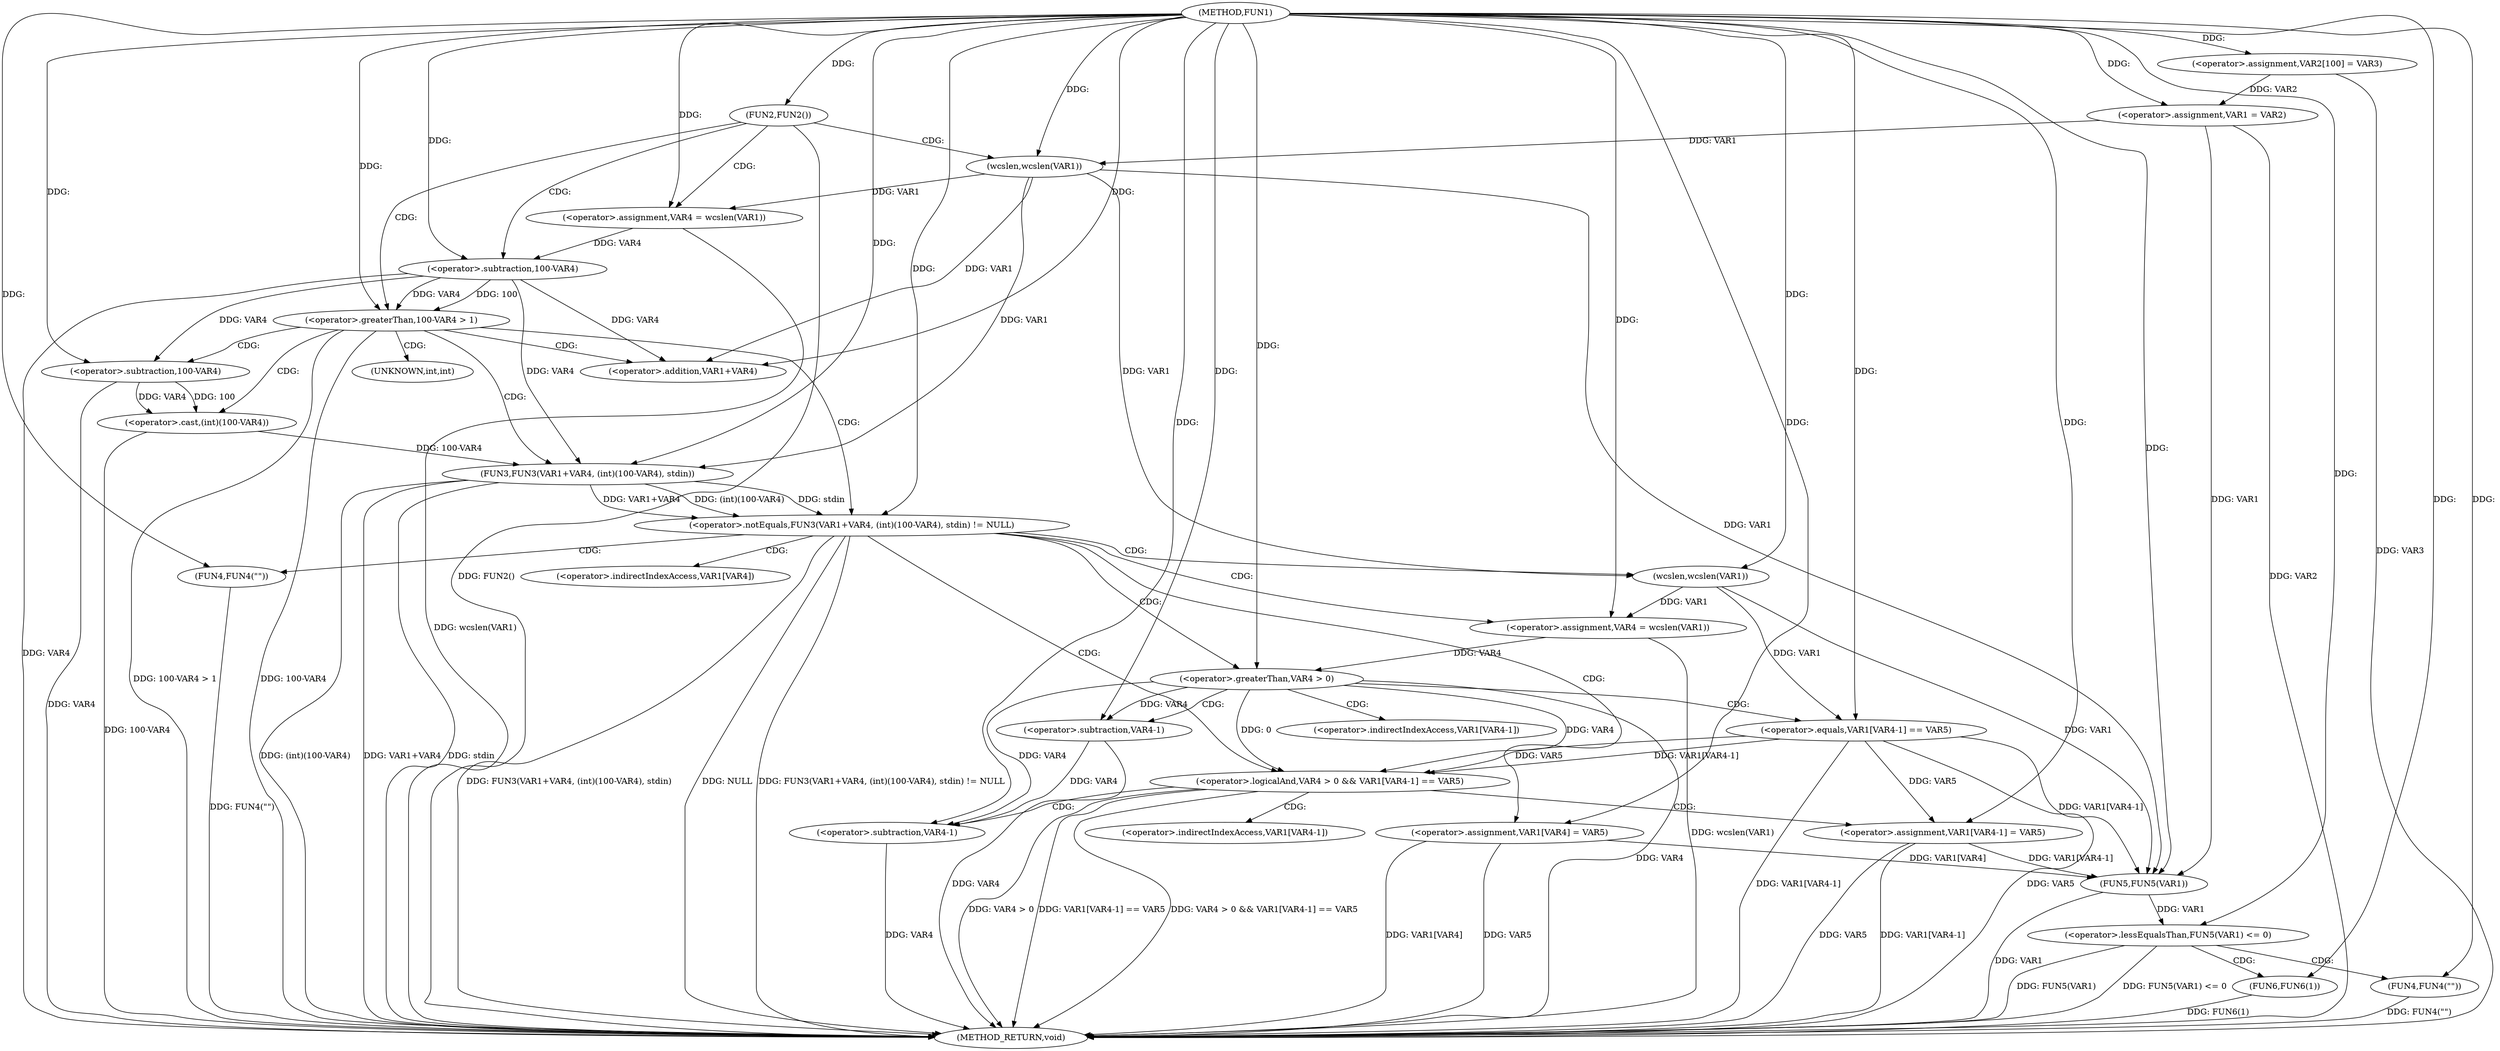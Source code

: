 digraph FUN1 {  
"1000100" [label = "(METHOD,FUN1)" ]
"1000183" [label = "(METHOD_RETURN,void)" ]
"1000104" [label = "(<operator>.assignment,VAR2[100] = VAR3)" ]
"1000107" [label = "(<operator>.assignment,VAR1 = VAR2)" ]
"1000111" [label = "(FUN2,FUN2())" ]
"1000115" [label = "(<operator>.assignment,VAR4 = wcslen(VAR1))" ]
"1000117" [label = "(wcslen,wcslen(VAR1))" ]
"1000120" [label = "(<operator>.greaterThan,100-VAR4 > 1)" ]
"1000121" [label = "(<operator>.subtraction,100-VAR4)" ]
"1000127" [label = "(<operator>.notEquals,FUN3(VAR1+VAR4, (int)(100-VAR4), stdin) != NULL)" ]
"1000128" [label = "(FUN3,FUN3(VAR1+VAR4, (int)(100-VAR4), stdin))" ]
"1000129" [label = "(<operator>.addition,VAR1+VAR4)" ]
"1000132" [label = "(<operator>.cast,(int)(100-VAR4))" ]
"1000134" [label = "(<operator>.subtraction,100-VAR4)" ]
"1000140" [label = "(<operator>.assignment,VAR4 = wcslen(VAR1))" ]
"1000142" [label = "(wcslen,wcslen(VAR1))" ]
"1000145" [label = "(<operator>.logicalAnd,VAR4 > 0 && VAR1[VAR4-1] == VAR5)" ]
"1000146" [label = "(<operator>.greaterThan,VAR4 > 0)" ]
"1000149" [label = "(<operator>.equals,VAR1[VAR4-1] == VAR5)" ]
"1000152" [label = "(<operator>.subtraction,VAR4-1)" ]
"1000157" [label = "(<operator>.assignment,VAR1[VAR4-1] = VAR5)" ]
"1000160" [label = "(<operator>.subtraction,VAR4-1)" ]
"1000166" [label = "(FUN4,FUN4(\"\"))" ]
"1000168" [label = "(<operator>.assignment,VAR1[VAR4] = VAR5)" ]
"1000174" [label = "(<operator>.lessEqualsThan,FUN5(VAR1) <= 0)" ]
"1000175" [label = "(FUN5,FUN5(VAR1))" ]
"1000179" [label = "(FUN4,FUN4(\"\"))" ]
"1000181" [label = "(FUN6,FUN6(1))" ]
"1000133" [label = "(UNKNOWN,int,int)" ]
"1000150" [label = "(<operator>.indirectIndexAccess,VAR1[VAR4-1])" ]
"1000158" [label = "(<operator>.indirectIndexAccess,VAR1[VAR4-1])" ]
"1000169" [label = "(<operator>.indirectIndexAccess,VAR1[VAR4])" ]
  "1000115" -> "1000183"  [ label = "DDG: wcslen(VAR1)"] 
  "1000168" -> "1000183"  [ label = "DDG: VAR1[VAR4]"] 
  "1000181" -> "1000183"  [ label = "DDG: FUN6(1)"] 
  "1000120" -> "1000183"  [ label = "DDG: 100-VAR4 > 1"] 
  "1000149" -> "1000183"  [ label = "DDG: VAR1[VAR4-1]"] 
  "1000168" -> "1000183"  [ label = "DDG: VAR5"] 
  "1000140" -> "1000183"  [ label = "DDG: wcslen(VAR1)"] 
  "1000179" -> "1000183"  [ label = "DDG: FUN4(\"\")"] 
  "1000121" -> "1000183"  [ label = "DDG: VAR4"] 
  "1000128" -> "1000183"  [ label = "DDG: (int)(100-VAR4)"] 
  "1000166" -> "1000183"  [ label = "DDG: FUN4(\"\")"] 
  "1000128" -> "1000183"  [ label = "DDG: VAR1+VAR4"] 
  "1000149" -> "1000183"  [ label = "DDG: VAR5"] 
  "1000157" -> "1000183"  [ label = "DDG: VAR1[VAR4-1]"] 
  "1000132" -> "1000183"  [ label = "DDG: 100-VAR4"] 
  "1000120" -> "1000183"  [ label = "DDG: 100-VAR4"] 
  "1000145" -> "1000183"  [ label = "DDG: VAR1[VAR4-1] == VAR5"] 
  "1000175" -> "1000183"  [ label = "DDG: VAR1"] 
  "1000127" -> "1000183"  [ label = "DDG: FUN3(VAR1+VAR4, (int)(100-VAR4), stdin) != NULL"] 
  "1000152" -> "1000183"  [ label = "DDG: VAR4"] 
  "1000134" -> "1000183"  [ label = "DDG: VAR4"] 
  "1000145" -> "1000183"  [ label = "DDG: VAR4 > 0 && VAR1[VAR4-1] == VAR5"] 
  "1000127" -> "1000183"  [ label = "DDG: FUN3(VAR1+VAR4, (int)(100-VAR4), stdin)"] 
  "1000127" -> "1000183"  [ label = "DDG: NULL"] 
  "1000157" -> "1000183"  [ label = "DDG: VAR5"] 
  "1000145" -> "1000183"  [ label = "DDG: VAR4 > 0"] 
  "1000146" -> "1000183"  [ label = "DDG: VAR4"] 
  "1000111" -> "1000183"  [ label = "DDG: FUN2()"] 
  "1000160" -> "1000183"  [ label = "DDG: VAR4"] 
  "1000174" -> "1000183"  [ label = "DDG: FUN5(VAR1) <= 0"] 
  "1000128" -> "1000183"  [ label = "DDG: stdin"] 
  "1000104" -> "1000183"  [ label = "DDG: VAR3"] 
  "1000174" -> "1000183"  [ label = "DDG: FUN5(VAR1)"] 
  "1000107" -> "1000183"  [ label = "DDG: VAR2"] 
  "1000100" -> "1000104"  [ label = "DDG: "] 
  "1000104" -> "1000107"  [ label = "DDG: VAR2"] 
  "1000100" -> "1000107"  [ label = "DDG: "] 
  "1000100" -> "1000111"  [ label = "DDG: "] 
  "1000117" -> "1000115"  [ label = "DDG: VAR1"] 
  "1000100" -> "1000115"  [ label = "DDG: "] 
  "1000107" -> "1000117"  [ label = "DDG: VAR1"] 
  "1000100" -> "1000117"  [ label = "DDG: "] 
  "1000121" -> "1000120"  [ label = "DDG: 100"] 
  "1000121" -> "1000120"  [ label = "DDG: VAR4"] 
  "1000100" -> "1000121"  [ label = "DDG: "] 
  "1000115" -> "1000121"  [ label = "DDG: VAR4"] 
  "1000100" -> "1000120"  [ label = "DDG: "] 
  "1000128" -> "1000127"  [ label = "DDG: VAR1+VAR4"] 
  "1000128" -> "1000127"  [ label = "DDG: (int)(100-VAR4)"] 
  "1000128" -> "1000127"  [ label = "DDG: stdin"] 
  "1000117" -> "1000128"  [ label = "DDG: VAR1"] 
  "1000100" -> "1000128"  [ label = "DDG: "] 
  "1000121" -> "1000128"  [ label = "DDG: VAR4"] 
  "1000117" -> "1000129"  [ label = "DDG: VAR1"] 
  "1000100" -> "1000129"  [ label = "DDG: "] 
  "1000121" -> "1000129"  [ label = "DDG: VAR4"] 
  "1000132" -> "1000128"  [ label = "DDG: 100-VAR4"] 
  "1000134" -> "1000132"  [ label = "DDG: 100"] 
  "1000134" -> "1000132"  [ label = "DDG: VAR4"] 
  "1000100" -> "1000134"  [ label = "DDG: "] 
  "1000121" -> "1000134"  [ label = "DDG: VAR4"] 
  "1000100" -> "1000127"  [ label = "DDG: "] 
  "1000142" -> "1000140"  [ label = "DDG: VAR1"] 
  "1000100" -> "1000140"  [ label = "DDG: "] 
  "1000100" -> "1000142"  [ label = "DDG: "] 
  "1000117" -> "1000142"  [ label = "DDG: VAR1"] 
  "1000146" -> "1000145"  [ label = "DDG: VAR4"] 
  "1000146" -> "1000145"  [ label = "DDG: 0"] 
  "1000140" -> "1000146"  [ label = "DDG: VAR4"] 
  "1000100" -> "1000146"  [ label = "DDG: "] 
  "1000149" -> "1000145"  [ label = "DDG: VAR1[VAR4-1]"] 
  "1000149" -> "1000145"  [ label = "DDG: VAR5"] 
  "1000142" -> "1000149"  [ label = "DDG: VAR1"] 
  "1000146" -> "1000152"  [ label = "DDG: VAR4"] 
  "1000100" -> "1000152"  [ label = "DDG: "] 
  "1000100" -> "1000149"  [ label = "DDG: "] 
  "1000149" -> "1000157"  [ label = "DDG: VAR5"] 
  "1000100" -> "1000157"  [ label = "DDG: "] 
  "1000152" -> "1000160"  [ label = "DDG: VAR4"] 
  "1000146" -> "1000160"  [ label = "DDG: VAR4"] 
  "1000100" -> "1000160"  [ label = "DDG: "] 
  "1000100" -> "1000166"  [ label = "DDG: "] 
  "1000100" -> "1000168"  [ label = "DDG: "] 
  "1000175" -> "1000174"  [ label = "DDG: VAR1"] 
  "1000107" -> "1000175"  [ label = "DDG: VAR1"] 
  "1000168" -> "1000175"  [ label = "DDG: VAR1[VAR4]"] 
  "1000157" -> "1000175"  [ label = "DDG: VAR1[VAR4-1]"] 
  "1000117" -> "1000175"  [ label = "DDG: VAR1"] 
  "1000142" -> "1000175"  [ label = "DDG: VAR1"] 
  "1000149" -> "1000175"  [ label = "DDG: VAR1[VAR4-1]"] 
  "1000100" -> "1000175"  [ label = "DDG: "] 
  "1000100" -> "1000174"  [ label = "DDG: "] 
  "1000100" -> "1000179"  [ label = "DDG: "] 
  "1000100" -> "1000181"  [ label = "DDG: "] 
  "1000111" -> "1000117"  [ label = "CDG: "] 
  "1000111" -> "1000121"  [ label = "CDG: "] 
  "1000111" -> "1000120"  [ label = "CDG: "] 
  "1000111" -> "1000115"  [ label = "CDG: "] 
  "1000120" -> "1000127"  [ label = "CDG: "] 
  "1000120" -> "1000128"  [ label = "CDG: "] 
  "1000120" -> "1000133"  [ label = "CDG: "] 
  "1000120" -> "1000132"  [ label = "CDG: "] 
  "1000120" -> "1000129"  [ label = "CDG: "] 
  "1000120" -> "1000134"  [ label = "CDG: "] 
  "1000127" -> "1000142"  [ label = "CDG: "] 
  "1000127" -> "1000166"  [ label = "CDG: "] 
  "1000127" -> "1000169"  [ label = "CDG: "] 
  "1000127" -> "1000168"  [ label = "CDG: "] 
  "1000127" -> "1000145"  [ label = "CDG: "] 
  "1000127" -> "1000146"  [ label = "CDG: "] 
  "1000127" -> "1000140"  [ label = "CDG: "] 
  "1000145" -> "1000157"  [ label = "CDG: "] 
  "1000145" -> "1000158"  [ label = "CDG: "] 
  "1000145" -> "1000160"  [ label = "CDG: "] 
  "1000146" -> "1000152"  [ label = "CDG: "] 
  "1000146" -> "1000150"  [ label = "CDG: "] 
  "1000146" -> "1000149"  [ label = "CDG: "] 
  "1000174" -> "1000179"  [ label = "CDG: "] 
  "1000174" -> "1000181"  [ label = "CDG: "] 
}
